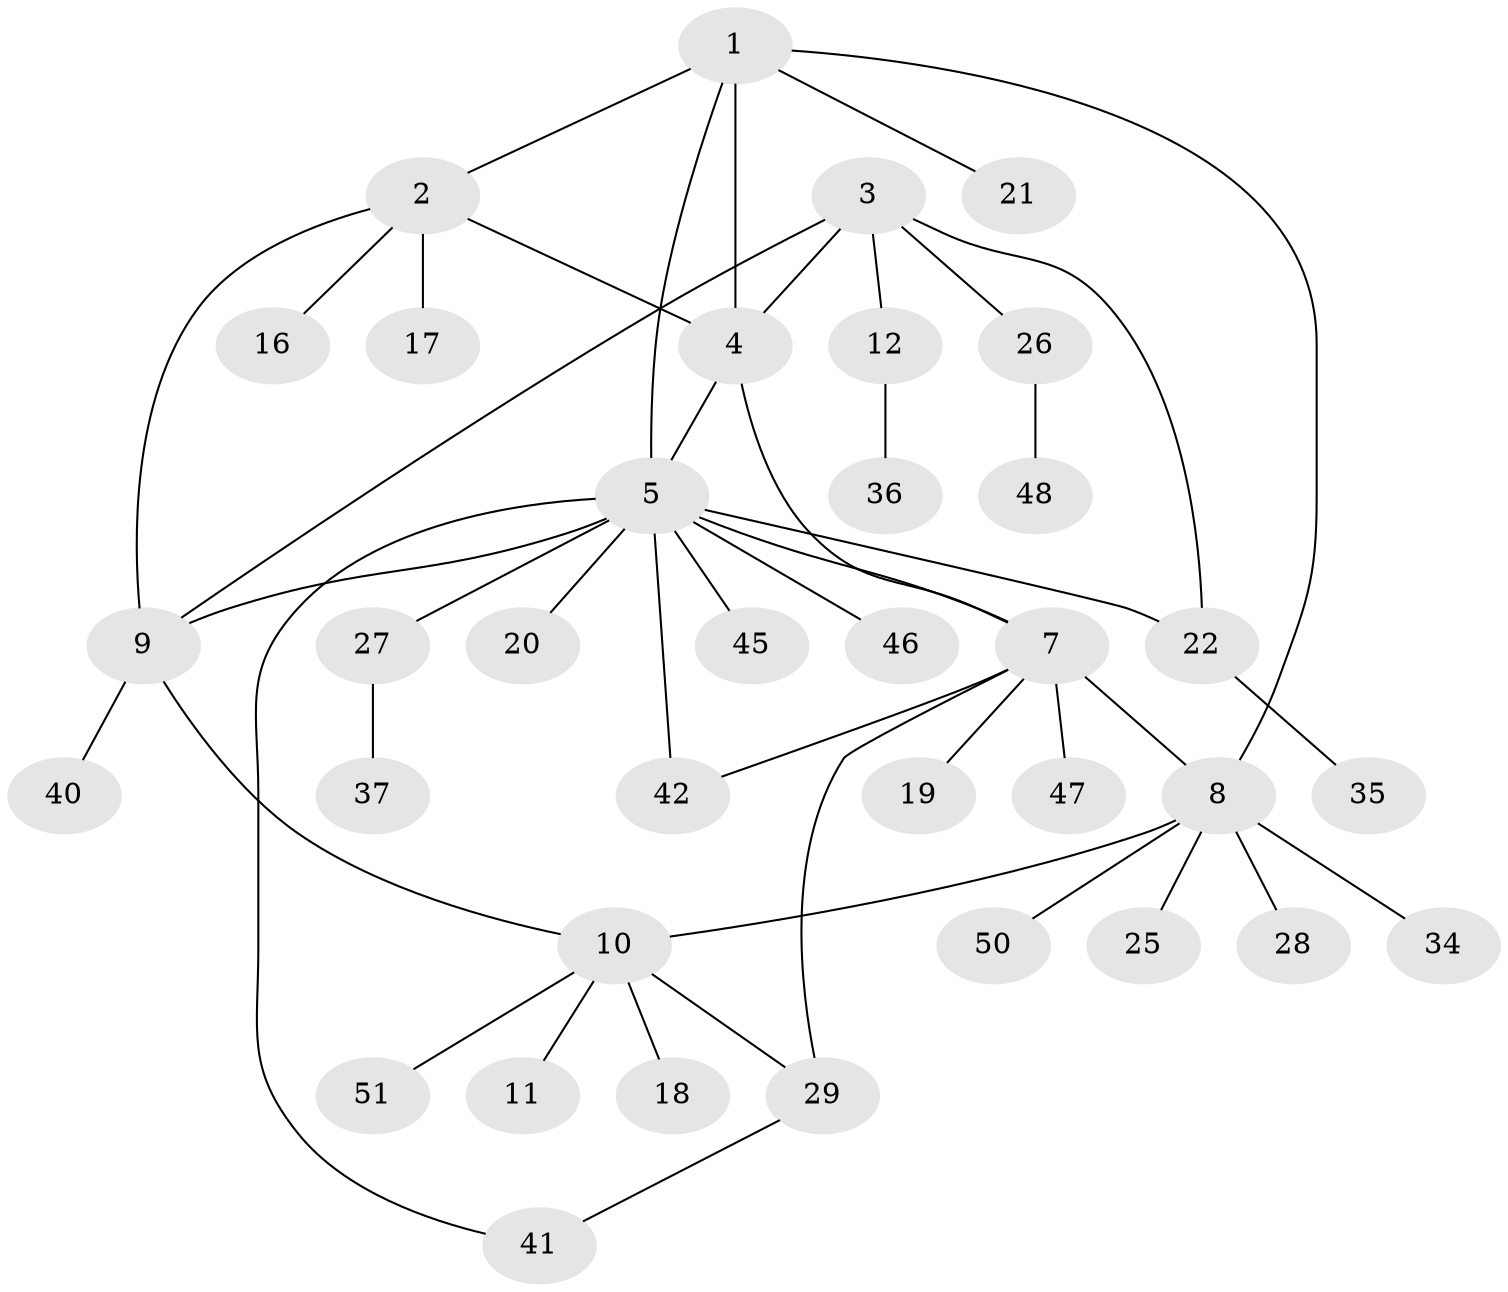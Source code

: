 // Generated by graph-tools (version 1.1) at 2025/24/03/03/25 07:24:13]
// undirected, 36 vertices, 46 edges
graph export_dot {
graph [start="1"]
  node [color=gray90,style=filled];
  1 [super="+13"];
  2 [super="+15"];
  3 [super="+38"];
  4 [super="+14"];
  5 [super="+6"];
  7 [super="+49"];
  8 [super="+23"];
  9;
  10 [super="+24"];
  11 [super="+44"];
  12 [super="+32"];
  16;
  17 [super="+33"];
  18;
  19;
  20;
  21;
  22 [super="+31"];
  25;
  26;
  27;
  28;
  29 [super="+30"];
  34;
  35;
  36 [super="+43"];
  37 [super="+39"];
  40;
  41;
  42;
  45;
  46;
  47;
  48;
  50;
  51;
  1 -- 2;
  1 -- 5;
  1 -- 8;
  1 -- 21;
  1 -- 4;
  2 -- 4;
  2 -- 9;
  2 -- 16;
  2 -- 17;
  3 -- 4;
  3 -- 9;
  3 -- 12;
  3 -- 22;
  3 -- 26;
  4 -- 7;
  4 -- 5;
  5 -- 9;
  5 -- 20;
  5 -- 27;
  5 -- 45;
  5 -- 46;
  5 -- 7;
  5 -- 41;
  5 -- 42;
  5 -- 22;
  7 -- 8;
  7 -- 19;
  7 -- 42;
  7 -- 47;
  7 -- 29;
  8 -- 10;
  8 -- 25;
  8 -- 28;
  8 -- 34;
  8 -- 50;
  9 -- 10;
  9 -- 40;
  10 -- 11;
  10 -- 18;
  10 -- 29;
  10 -- 51;
  12 -- 36;
  22 -- 35;
  26 -- 48;
  27 -- 37;
  29 -- 41;
}
